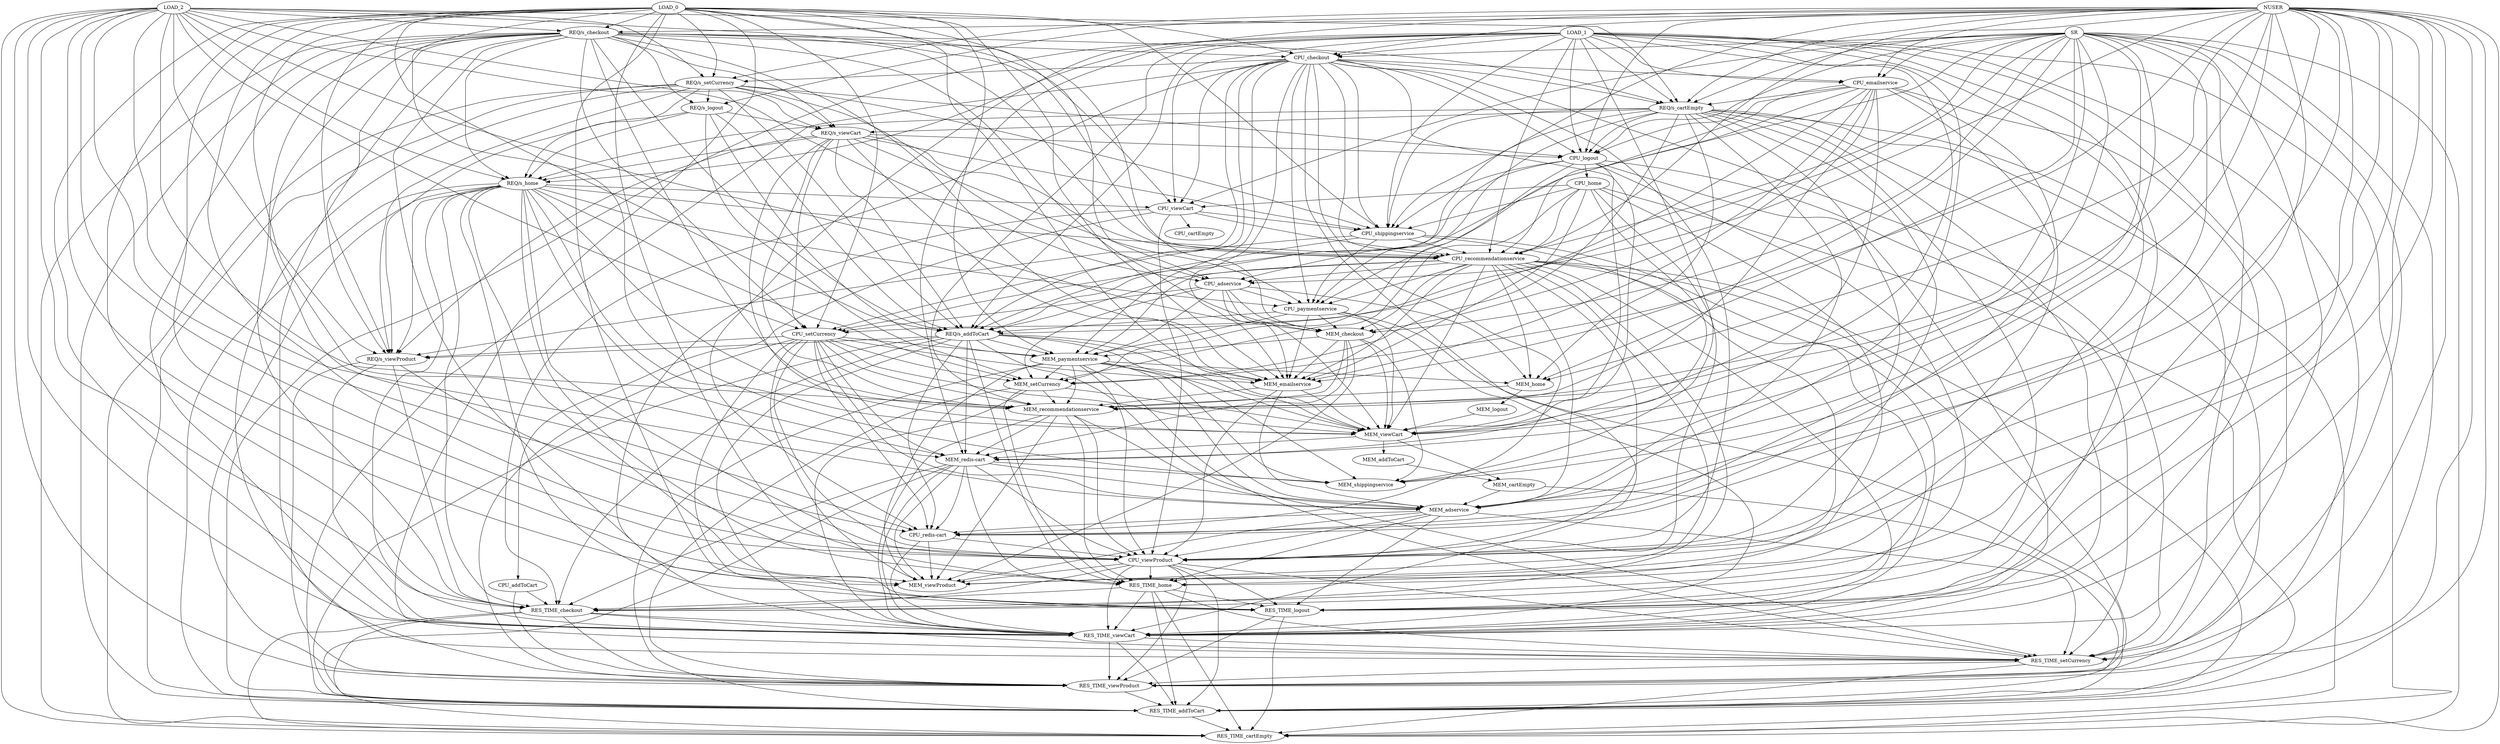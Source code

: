 strict digraph "" {
	NUSER -> "REQ/s_home";
	NUSER -> RES_TIME_home;
	NUSER -> MEM_home;
	NUSER -> RES_TIME_viewCart;
	NUSER -> RES_TIME_addToCart;
	NUSER -> "REQ/s_checkout";
	NUSER -> RES_TIME_checkout;
	NUSER -> CPU_checkout;
	NUSER -> "REQ/s_cartEmpty";
	NUSER -> RES_TIME_cartEmpty;
	NUSER -> "REQ/s_logout";
	NUSER -> RES_TIME_logout;
	NUSER -> CPU_logout;
	NUSER -> RES_TIME_viewProduct;
	NUSER -> CPU_viewProduct;
	NUSER -> MEM_viewProduct;
	NUSER -> "REQ/s_setCurrency";
	NUSER -> RES_TIME_setCurrency;
	NUSER -> MEM_setCurrency;
	NUSER -> CPU_adservice;
	NUSER -> MEM_adservice;
	NUSER -> CPU_emailservice;
	NUSER -> CPU_recommendationservice;
	NUSER -> MEM_recommendationservice;
	NUSER -> "CPU_redis-cart";
	NUSER -> CPU_shippingservice;
	NUSER -> MEM_shippingservice;
	LOAD_0 -> RES_TIME_home;
	LOAD_0 -> RES_TIME_viewCart;
	LOAD_0 -> MEM_viewCart;
	LOAD_0 -> "REQ/s_addToCart";
	LOAD_0 -> "REQ/s_checkout";
	LOAD_0 -> RES_TIME_checkout;
	LOAD_0 -> CPU_checkout;
	LOAD_0 -> MEM_checkout;
	LOAD_0 -> RES_TIME_logout;
	LOAD_0 -> "REQ/s_viewProduct";
	LOAD_0 -> CPU_viewProduct;
	LOAD_0 -> MEM_viewProduct;
	LOAD_0 -> "REQ/s_setCurrency";
	LOAD_0 -> RES_TIME_setCurrency;
	LOAD_0 -> CPU_setCurrency;
	LOAD_0 -> CPU_adservice;
	LOAD_0 -> MEM_emailservice;
	LOAD_0 -> MEM_paymentservice;
	LOAD_0 -> "MEM_redis-cart";
	LOAD_0 -> CPU_shippingservice;
	LOAD_0 -> MEM_shippingservice;
	LOAD_1 -> RES_TIME_home;
	LOAD_1 -> CPU_viewCart;
	LOAD_1 -> MEM_viewCart;
	LOAD_1 -> "REQ/s_addToCart";
	LOAD_1 -> RES_TIME_addToCart;
	LOAD_1 -> CPU_checkout;
	LOAD_1 -> "REQ/s_cartEmpty";
	LOAD_1 -> RES_TIME_cartEmpty;
	LOAD_1 -> RES_TIME_logout;
	LOAD_1 -> CPU_logout;
	LOAD_1 -> RES_TIME_viewProduct;
	LOAD_1 -> RES_TIME_setCurrency;
	LOAD_1 -> MEM_adservice;
	LOAD_1 -> CPU_emailservice;
	LOAD_1 -> CPU_recommendationservice;
	LOAD_1 -> MEM_recommendationservice;
	LOAD_1 -> "CPU_redis-cart";
	LOAD_1 -> "MEM_redis-cart";
	LOAD_1 -> CPU_shippingservice;
	LOAD_1 -> MEM_shippingservice;
	LOAD_2 -> "REQ/s_home";
	LOAD_2 -> "REQ/s_viewCart";
	LOAD_2 -> RES_TIME_viewCart;
	LOAD_2 -> "REQ/s_checkout";
	LOAD_2 -> RES_TIME_checkout;
	LOAD_2 -> MEM_checkout;
	LOAD_2 -> "REQ/s_cartEmpty";
	LOAD_2 -> RES_TIME_cartEmpty;
	LOAD_2 -> "REQ/s_viewProduct";
	LOAD_2 -> RES_TIME_viewProduct;
	LOAD_2 -> CPU_viewProduct;
	LOAD_2 -> MEM_viewProduct;
	LOAD_2 -> "REQ/s_setCurrency";
	LOAD_2 -> CPU_setCurrency;
	LOAD_2 -> CPU_adservice;
	LOAD_2 -> MEM_adservice;
	LOAD_2 -> CPU_recommendationservice;
	LOAD_2 -> MEM_recommendationservice;
	LOAD_2 -> "CPU_redis-cart";
	SR -> MEM_home;
	SR -> RES_TIME_viewCart;
	SR -> CPU_viewCart;
	SR -> MEM_viewCart;
	SR -> RES_TIME_addToCart;
	SR -> CPU_checkout;
	SR -> MEM_checkout;
	SR -> "REQ/s_cartEmpty";
	SR -> RES_TIME_cartEmpty;
	SR -> RES_TIME_logout;
	SR -> CPU_logout;
	SR -> RES_TIME_setCurrency;
	SR -> CPU_setCurrency;
	SR -> CPU_adservice;
	SR -> MEM_adservice;
	SR -> CPU_emailservice;
	SR -> MEM_emailservice;
	SR -> CPU_recommendationservice;
	SR -> MEM_recommendationservice;
	SR -> "MEM_redis-cart";
	SR -> MEM_shippingservice;
	"REQ/s_home" -> RES_TIME_home;
	"REQ/s_home" -> RES_TIME_viewCart;
	"REQ/s_home" -> CPU_viewCart;
	"REQ/s_home" -> MEM_viewCart;
	"REQ/s_home" -> RES_TIME_addToCart;
	"REQ/s_home" -> RES_TIME_checkout;
	"REQ/s_home" -> RES_TIME_logout;
	"REQ/s_home" -> "REQ/s_viewProduct";
	"REQ/s_home" -> RES_TIME_viewProduct;
	"REQ/s_home" -> CPU_viewProduct;
	"REQ/s_home" -> MEM_viewProduct;
	"REQ/s_home" -> MEM_setCurrency;
	"REQ/s_home" -> CPU_paymentservice;
	"REQ/s_home" -> CPU_recommendationservice;
	"REQ/s_home" -> MEM_recommendationservice;
	"REQ/s_home" -> "MEM_redis-cart";
	RES_TIME_home -> RES_TIME_viewCart;
	RES_TIME_home -> RES_TIME_addToCart;
	RES_TIME_home -> RES_TIME_checkout;
	RES_TIME_home -> RES_TIME_cartEmpty;
	RES_TIME_home -> RES_TIME_logout;
	RES_TIME_home -> RES_TIME_setCurrency;
	CPU_home -> CPU_viewCart;
	CPU_home -> RES_TIME_addToCart;
	CPU_home -> CPU_viewProduct;
	CPU_home -> MEM_viewProduct;
	CPU_home -> MEM_setCurrency;
	CPU_home -> MEM_emailservice;
	CPU_home -> CPU_recommendationservice;
	CPU_home -> "MEM_redis-cart";
	CPU_home -> CPU_shippingservice;
	MEM_home -> MEM_logout;
	MEM_home -> MEM_recommendationservice;
	"REQ/s_viewCart" -> "REQ/s_home";
	"REQ/s_viewCart" -> MEM_viewCart;
	"REQ/s_viewCart" -> "REQ/s_addToCart";
	"REQ/s_viewCart" -> CPU_logout;
	"REQ/s_viewCart" -> "REQ/s_viewProduct";
	"REQ/s_viewCart" -> CPU_setCurrency;
	"REQ/s_viewCart" -> MEM_emailservice;
	"REQ/s_viewCart" -> CPU_paymentservice;
	"REQ/s_viewCart" -> CPU_recommendationservice;
	"REQ/s_viewCart" -> MEM_recommendationservice;
	"REQ/s_viewCart" -> CPU_shippingservice;
	RES_TIME_viewCart -> RES_TIME_addToCart;
	RES_TIME_viewCart -> RES_TIME_viewProduct;
	RES_TIME_viewCart -> RES_TIME_setCurrency;
	CPU_viewCart -> RES_TIME_viewCart;
	CPU_viewCart -> CPU_addToCart;
	CPU_viewCart -> CPU_cartEmpty;
	CPU_viewCart -> CPU_viewProduct;
	CPU_viewCart -> CPU_recommendationservice;
	CPU_viewCart -> CPU_shippingservice;
	MEM_viewCart -> MEM_addToCart;
	MEM_viewCart -> MEM_cartEmpty;
	MEM_viewCart -> "MEM_redis-cart";
	"REQ/s_addToCart" -> RES_TIME_home;
	"REQ/s_addToCart" -> RES_TIME_viewCart;
	"REQ/s_addToCart" -> MEM_viewCart;
	"REQ/s_addToCart" -> RES_TIME_addToCart;
	"REQ/s_addToCart" -> RES_TIME_checkout;
	"REQ/s_addToCart" -> "REQ/s_viewProduct";
	"REQ/s_addToCart" -> RES_TIME_setCurrency;
	"REQ/s_addToCart" -> MEM_emailservice;
	"REQ/s_addToCart" -> MEM_paymentservice;
	"REQ/s_addToCart" -> "CPU_redis-cart";
	"REQ/s_addToCart" -> "MEM_redis-cart";
	"REQ/s_addToCart" -> MEM_shippingservice;
	RES_TIME_addToCart -> RES_TIME_cartEmpty;
	CPU_addToCart -> RES_TIME_checkout;
	CPU_addToCart -> RES_TIME_viewProduct;
	MEM_addToCart -> MEM_cartEmpty;
	"REQ/s_checkout" -> "REQ/s_home";
	"REQ/s_checkout" -> "REQ/s_viewCart";
	"REQ/s_checkout" -> RES_TIME_viewCart;
	"REQ/s_checkout" -> CPU_viewCart;
	"REQ/s_checkout" -> "REQ/s_addToCart";
	"REQ/s_checkout" -> RES_TIME_addToCart;
	"REQ/s_checkout" -> RES_TIME_checkout;
	"REQ/s_checkout" -> CPU_checkout;
	"REQ/s_checkout" -> MEM_checkout;
	"REQ/s_checkout" -> "REQ/s_cartEmpty";
	"REQ/s_checkout" -> RES_TIME_cartEmpty;
	"REQ/s_checkout" -> "REQ/s_logout";
	"REQ/s_checkout" -> RES_TIME_logout;
	"REQ/s_checkout" -> "REQ/s_viewProduct";
	"REQ/s_checkout" -> RES_TIME_viewProduct;
	"REQ/s_checkout" -> CPU_setCurrency;
	"REQ/s_checkout" -> MEM_emailservice;
	"REQ/s_checkout" -> CPU_recommendationservice;
	"REQ/s_checkout" -> MEM_recommendationservice;
	"REQ/s_checkout" -> "CPU_redis-cart";
	RES_TIME_checkout -> RES_TIME_viewCart;
	RES_TIME_checkout -> RES_TIME_addToCart;
	RES_TIME_checkout -> RES_TIME_cartEmpty;
	RES_TIME_checkout -> RES_TIME_viewProduct;
	RES_TIME_checkout -> RES_TIME_setCurrency;
	CPU_checkout -> RES_TIME_viewCart;
	CPU_checkout -> CPU_viewCart;
	CPU_checkout -> MEM_viewCart;
	CPU_checkout -> "REQ/s_addToCart";
	CPU_checkout -> RES_TIME_addToCart;
	CPU_checkout -> RES_TIME_checkout;
	CPU_checkout -> "REQ/s_cartEmpty";
	CPU_checkout -> CPU_logout;
	CPU_checkout -> "REQ/s_viewProduct";
	CPU_checkout -> CPU_viewProduct;
	CPU_checkout -> "REQ/s_setCurrency";
	CPU_checkout -> RES_TIME_setCurrency;
	CPU_checkout -> CPU_emailservice;
	CPU_checkout -> MEM_emailservice;
	CPU_checkout -> CPU_paymentservice;
	CPU_checkout -> MEM_paymentservice;
	CPU_checkout -> CPU_recommendationservice;
	CPU_checkout -> "CPU_redis-cart";
	CPU_checkout -> CPU_shippingservice;
	MEM_checkout -> MEM_viewCart;
	MEM_checkout -> MEM_viewProduct;
	MEM_checkout -> MEM_emailservice;
	MEM_checkout -> MEM_paymentservice;
	MEM_checkout -> MEM_recommendationservice;
	MEM_checkout -> "MEM_redis-cart";
	MEM_checkout -> MEM_shippingservice;
	"REQ/s_cartEmpty" -> "REQ/s_home";
	"REQ/s_cartEmpty" -> MEM_home;
	"REQ/s_cartEmpty" -> "REQ/s_viewCart";
	"REQ/s_cartEmpty" -> RES_TIME_viewCart;
	"REQ/s_cartEmpty" -> "REQ/s_addToCart";
	"REQ/s_cartEmpty" -> RES_TIME_cartEmpty;
	"REQ/s_cartEmpty" -> RES_TIME_logout;
	"REQ/s_cartEmpty" -> CPU_logout;
	"REQ/s_cartEmpty" -> RES_TIME_viewProduct;
	"REQ/s_cartEmpty" -> CPU_viewProduct;
	"REQ/s_cartEmpty" -> RES_TIME_setCurrency;
	"REQ/s_cartEmpty" -> MEM_setCurrency;
	"REQ/s_cartEmpty" -> MEM_adservice;
	"REQ/s_cartEmpty" -> CPU_paymentservice;
	"REQ/s_cartEmpty" -> "CPU_redis-cart";
	"REQ/s_cartEmpty" -> CPU_shippingservice;
	MEM_cartEmpty -> RES_TIME_addToCart;
	MEM_cartEmpty -> MEM_adservice;
	"REQ/s_logout" -> "REQ/s_home";
	"REQ/s_logout" -> "REQ/s_viewCart";
	"REQ/s_logout" -> "REQ/s_addToCart";
	"REQ/s_logout" -> "REQ/s_viewProduct";
	"REQ/s_logout" -> MEM_setCurrency;
	"REQ/s_logout" -> MEM_paymentservice;
	RES_TIME_logout -> RES_TIME_cartEmpty;
	RES_TIME_logout -> RES_TIME_viewProduct;
	CPU_logout -> CPU_home;
	CPU_logout -> RES_TIME_viewCart;
	CPU_logout -> MEM_viewCart;
	CPU_logout -> RES_TIME_checkout;
	CPU_logout -> RES_TIME_setCurrency;
	CPU_logout -> CPU_setCurrency;
	CPU_logout -> MEM_setCurrency;
	CPU_logout -> CPU_shippingservice;
	MEM_logout -> MEM_viewCart;
	"REQ/s_viewProduct" -> RES_TIME_viewCart;
	"REQ/s_viewProduct" -> RES_TIME_checkout;
	"REQ/s_viewProduct" -> RES_TIME_viewProduct;
	"REQ/s_viewProduct" -> CPU_viewProduct;
	RES_TIME_viewProduct -> RES_TIME_addToCart;
	CPU_viewProduct -> RES_TIME_home;
	CPU_viewProduct -> RES_TIME_viewCart;
	CPU_viewProduct -> RES_TIME_addToCart;
	CPU_viewProduct -> RES_TIME_checkout;
	CPU_viewProduct -> RES_TIME_logout;
	CPU_viewProduct -> RES_TIME_viewProduct;
	CPU_viewProduct -> MEM_viewProduct;
	CPU_viewProduct -> RES_TIME_setCurrency;
	"REQ/s_setCurrency" -> "REQ/s_home";
	"REQ/s_setCurrency" -> "REQ/s_viewCart";
	"REQ/s_setCurrency" -> "REQ/s_addToCart";
	"REQ/s_setCurrency" -> RES_TIME_addToCart;
	"REQ/s_setCurrency" -> RES_TIME_cartEmpty;
	"REQ/s_setCurrency" -> "REQ/s_logout";
	"REQ/s_setCurrency" -> CPU_logout;
	"REQ/s_setCurrency" -> "REQ/s_viewProduct";
	"REQ/s_setCurrency" -> RES_TIME_setCurrency;
	"REQ/s_setCurrency" -> CPU_adservice;
	"REQ/s_setCurrency" -> CPU_shippingservice;
	RES_TIME_setCurrency -> RES_TIME_cartEmpty;
	RES_TIME_setCurrency -> RES_TIME_viewProduct;
	CPU_setCurrency -> MEM_viewCart;
	CPU_setCurrency -> RES_TIME_logout;
	CPU_setCurrency -> "REQ/s_viewProduct";
	CPU_setCurrency -> RES_TIME_viewProduct;
	CPU_setCurrency -> CPU_viewProduct;
	CPU_setCurrency -> MEM_viewProduct;
	CPU_setCurrency -> MEM_setCurrency;
	CPU_setCurrency -> MEM_adservice;
	CPU_setCurrency -> MEM_emailservice;
	CPU_setCurrency -> MEM_paymentservice;
	CPU_setCurrency -> MEM_recommendationservice;
	CPU_setCurrency -> "CPU_redis-cart";
	CPU_setCurrency -> "MEM_redis-cart";
	MEM_setCurrency -> RES_TIME_home;
	MEM_setCurrency -> RES_TIME_viewCart;
	MEM_setCurrency -> MEM_viewCart;
	MEM_setCurrency -> RES_TIME_viewProduct;
	MEM_setCurrency -> MEM_recommendationservice;
	CPU_adservice -> MEM_home;
	CPU_adservice -> MEM_viewCart;
	CPU_adservice -> MEM_checkout;
	CPU_adservice -> CPU_setCurrency;
	CPU_adservice -> MEM_setCurrency;
	CPU_adservice -> MEM_emailservice;
	CPU_adservice -> CPU_paymentservice;
	CPU_adservice -> MEM_paymentservice;
	MEM_adservice -> RES_TIME_home;
	MEM_adservice -> RES_TIME_logout;
	MEM_adservice -> CPU_viewProduct;
	MEM_adservice -> MEM_viewProduct;
	MEM_adservice -> RES_TIME_setCurrency;
	MEM_adservice -> "CPU_redis-cart";
	CPU_emailservice -> RES_TIME_viewCart;
	CPU_emailservice -> MEM_viewCart;
	CPU_emailservice -> "REQ/s_addToCart";
	CPU_emailservice -> MEM_checkout;
	CPU_emailservice -> "REQ/s_cartEmpty";
	CPU_emailservice -> CPU_logout;
	CPU_emailservice -> CPU_viewProduct;
	CPU_emailservice -> MEM_emailservice;
	CPU_emailservice -> CPU_paymentservice;
	CPU_emailservice -> CPU_recommendationservice;
	CPU_emailservice -> MEM_recommendationservice;
	CPU_emailservice -> "CPU_redis-cart";
	MEM_emailservice -> MEM_viewCart;
	MEM_emailservice -> CPU_viewProduct;
	MEM_emailservice -> MEM_adservice;
	MEM_emailservice -> MEM_recommendationservice;
	CPU_paymentservice -> RES_TIME_viewCart;
	CPU_paymentservice -> MEM_viewCart;
	CPU_paymentservice -> "REQ/s_addToCart";
	CPU_paymentservice -> RES_TIME_addToCart;
	CPU_paymentservice -> MEM_checkout;
	CPU_paymentservice -> MEM_emailservice;
	CPU_paymentservice -> MEM_paymentservice;
	MEM_paymentservice -> MEM_home;
	MEM_paymentservice -> MEM_viewCart;
	MEM_paymentservice -> RES_TIME_addToCart;
	MEM_paymentservice -> CPU_viewProduct;
	MEM_paymentservice -> MEM_viewProduct;
	MEM_paymentservice -> RES_TIME_setCurrency;
	MEM_paymentservice -> MEM_setCurrency;
	MEM_paymentservice -> MEM_adservice;
	MEM_paymentservice -> MEM_emailservice;
	MEM_paymentservice -> MEM_recommendationservice;
	MEM_paymentservice -> MEM_shippingservice;
	CPU_recommendationservice -> RES_TIME_home;
	CPU_recommendationservice -> MEM_home;
	CPU_recommendationservice -> RES_TIME_viewCart;
	CPU_recommendationservice -> MEM_viewCart;
	CPU_recommendationservice -> "REQ/s_addToCart";
	CPU_recommendationservice -> RES_TIME_addToCart;
	CPU_recommendationservice -> RES_TIME_checkout;
	CPU_recommendationservice -> MEM_checkout;
	CPU_recommendationservice -> RES_TIME_logout;
	CPU_recommendationservice -> RES_TIME_viewProduct;
	CPU_recommendationservice -> CPU_viewProduct;
	CPU_recommendationservice -> CPU_adservice;
	CPU_recommendationservice -> MEM_adservice;
	CPU_recommendationservice -> MEM_emailservice;
	CPU_recommendationservice -> CPU_paymentservice;
	CPU_recommendationservice -> MEM_paymentservice;
	MEM_recommendationservice -> RES_TIME_home;
	MEM_recommendationservice -> RES_TIME_viewCart;
	MEM_recommendationservice -> CPU_viewProduct;
	MEM_recommendationservice -> MEM_viewProduct;
	MEM_recommendationservice -> MEM_adservice;
	MEM_recommendationservice -> "MEM_redis-cart";
	"CPU_redis-cart" -> RES_TIME_viewCart;
	"CPU_redis-cart" -> CPU_viewProduct;
	"CPU_redis-cart" -> MEM_viewProduct;
	"MEM_redis-cart" -> RES_TIME_home;
	"MEM_redis-cart" -> RES_TIME_viewCart;
	"MEM_redis-cart" -> RES_TIME_checkout;
	"MEM_redis-cart" -> RES_TIME_cartEmpty;
	"MEM_redis-cart" -> CPU_viewProduct;
	"MEM_redis-cart" -> MEM_viewProduct;
	"MEM_redis-cart" -> MEM_adservice;
	"MEM_redis-cart" -> "CPU_redis-cart";
	"MEM_redis-cart" -> MEM_shippingservice;
	CPU_shippingservice -> RES_TIME_viewCart;
	CPU_shippingservice -> "REQ/s_addToCart";
	CPU_shippingservice -> MEM_viewProduct;
	CPU_shippingservice -> CPU_setCurrency;
	CPU_shippingservice -> CPU_paymentservice;
	CPU_shippingservice -> CPU_recommendationservice;
}

